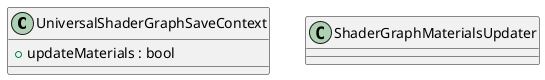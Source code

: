 @startuml
class UniversalShaderGraphSaveContext {
    + updateMaterials : bool
}
class ShaderGraphMaterialsUpdater {
}
@enduml
